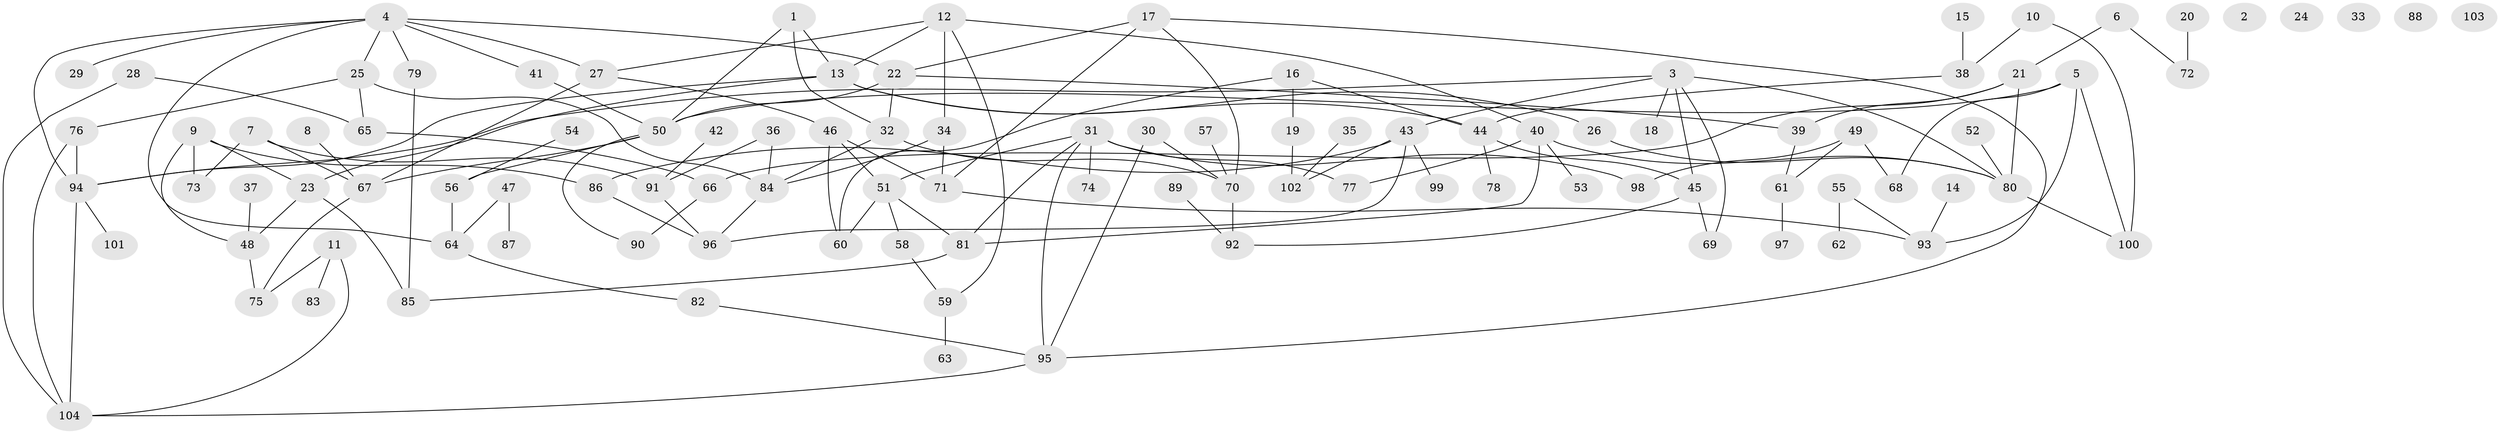 // coarse degree distribution, {5: 0.1267605633802817, 0: 0.07042253521126761, 7: 0.056338028169014086, 10: 0.014084507042253521, 2: 0.16901408450704225, 3: 0.07042253521126761, 1: 0.28169014084507044, 4: 0.11267605633802817, 8: 0.028169014084507043, 6: 0.07042253521126761}
// Generated by graph-tools (version 1.1) at 2025/23/03/03/25 07:23:29]
// undirected, 104 vertices, 147 edges
graph export_dot {
graph [start="1"]
  node [color=gray90,style=filled];
  1;
  2;
  3;
  4;
  5;
  6;
  7;
  8;
  9;
  10;
  11;
  12;
  13;
  14;
  15;
  16;
  17;
  18;
  19;
  20;
  21;
  22;
  23;
  24;
  25;
  26;
  27;
  28;
  29;
  30;
  31;
  32;
  33;
  34;
  35;
  36;
  37;
  38;
  39;
  40;
  41;
  42;
  43;
  44;
  45;
  46;
  47;
  48;
  49;
  50;
  51;
  52;
  53;
  54;
  55;
  56;
  57;
  58;
  59;
  60;
  61;
  62;
  63;
  64;
  65;
  66;
  67;
  68;
  69;
  70;
  71;
  72;
  73;
  74;
  75;
  76;
  77;
  78;
  79;
  80;
  81;
  82;
  83;
  84;
  85;
  86;
  87;
  88;
  89;
  90;
  91;
  92;
  93;
  94;
  95;
  96;
  97;
  98;
  99;
  100;
  101;
  102;
  103;
  104;
  1 -- 13;
  1 -- 32;
  1 -- 50;
  3 -- 18;
  3 -- 43;
  3 -- 45;
  3 -- 69;
  3 -- 80;
  3 -- 94;
  4 -- 22;
  4 -- 25;
  4 -- 27;
  4 -- 29;
  4 -- 41;
  4 -- 64;
  4 -- 79;
  4 -- 94;
  5 -- 50;
  5 -- 68;
  5 -- 93;
  5 -- 100;
  6 -- 21;
  6 -- 72;
  7 -- 67;
  7 -- 73;
  7 -- 91;
  8 -- 67;
  9 -- 23;
  9 -- 48;
  9 -- 73;
  9 -- 86;
  10 -- 38;
  10 -- 100;
  11 -- 75;
  11 -- 83;
  11 -- 104;
  12 -- 13;
  12 -- 27;
  12 -- 34;
  12 -- 40;
  12 -- 59;
  13 -- 23;
  13 -- 26;
  13 -- 44;
  13 -- 94;
  14 -- 93;
  15 -- 38;
  16 -- 19;
  16 -- 44;
  16 -- 60;
  17 -- 22;
  17 -- 70;
  17 -- 71;
  17 -- 95;
  19 -- 102;
  20 -- 72;
  21 -- 39;
  21 -- 66;
  21 -- 80;
  22 -- 32;
  22 -- 39;
  22 -- 50;
  23 -- 48;
  23 -- 85;
  25 -- 65;
  25 -- 76;
  25 -- 84;
  26 -- 80;
  27 -- 46;
  27 -- 67;
  28 -- 65;
  28 -- 104;
  30 -- 70;
  30 -- 95;
  31 -- 51;
  31 -- 74;
  31 -- 77;
  31 -- 81;
  31 -- 95;
  31 -- 98;
  32 -- 70;
  32 -- 84;
  34 -- 71;
  34 -- 84;
  35 -- 102;
  36 -- 84;
  36 -- 91;
  37 -- 48;
  38 -- 44;
  39 -- 61;
  40 -- 53;
  40 -- 77;
  40 -- 80;
  40 -- 81;
  41 -- 50;
  42 -- 91;
  43 -- 86;
  43 -- 96;
  43 -- 99;
  43 -- 102;
  44 -- 45;
  44 -- 78;
  45 -- 69;
  45 -- 92;
  46 -- 51;
  46 -- 60;
  46 -- 71;
  47 -- 64;
  47 -- 87;
  48 -- 75;
  49 -- 61;
  49 -- 68;
  49 -- 98;
  50 -- 56;
  50 -- 67;
  50 -- 90;
  51 -- 58;
  51 -- 60;
  51 -- 81;
  52 -- 80;
  54 -- 56;
  55 -- 62;
  55 -- 93;
  56 -- 64;
  57 -- 70;
  58 -- 59;
  59 -- 63;
  61 -- 97;
  64 -- 82;
  65 -- 66;
  66 -- 90;
  67 -- 75;
  70 -- 92;
  71 -- 93;
  76 -- 94;
  76 -- 104;
  79 -- 85;
  80 -- 100;
  81 -- 85;
  82 -- 95;
  84 -- 96;
  86 -- 96;
  89 -- 92;
  91 -- 96;
  94 -- 101;
  94 -- 104;
  95 -- 104;
}
